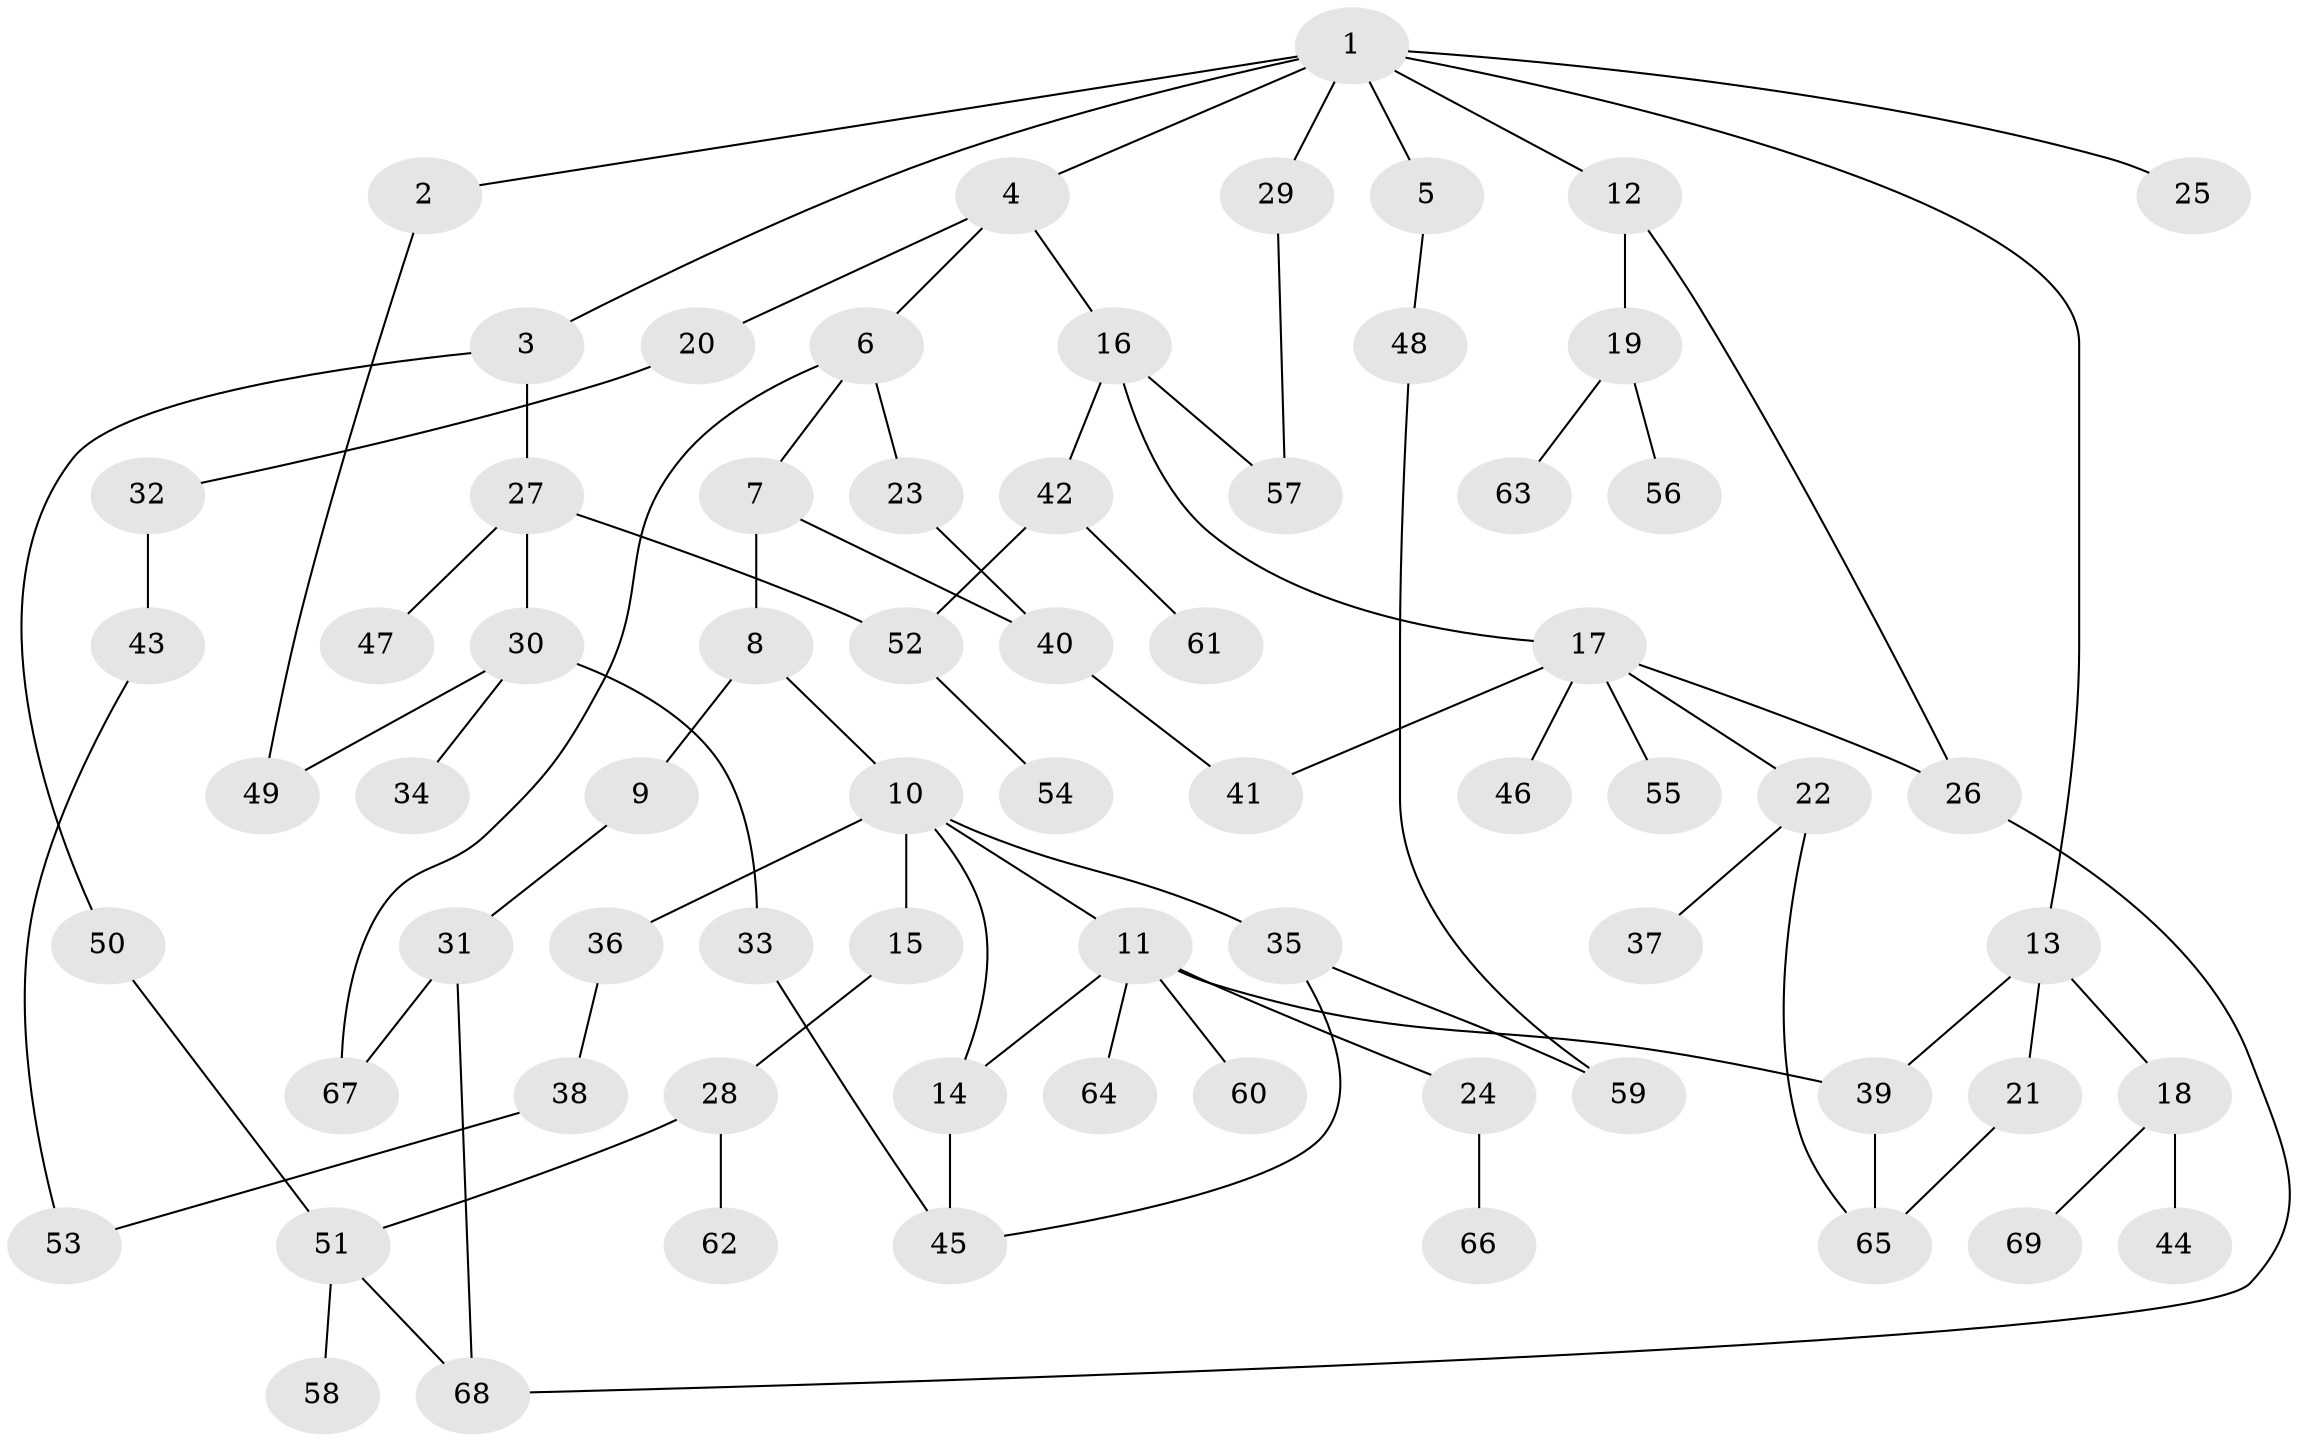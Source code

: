 // Generated by graph-tools (version 1.1) at 2025/34/03/09/25 02:34:09]
// undirected, 69 vertices, 86 edges
graph export_dot {
graph [start="1"]
  node [color=gray90,style=filled];
  1;
  2;
  3;
  4;
  5;
  6;
  7;
  8;
  9;
  10;
  11;
  12;
  13;
  14;
  15;
  16;
  17;
  18;
  19;
  20;
  21;
  22;
  23;
  24;
  25;
  26;
  27;
  28;
  29;
  30;
  31;
  32;
  33;
  34;
  35;
  36;
  37;
  38;
  39;
  40;
  41;
  42;
  43;
  44;
  45;
  46;
  47;
  48;
  49;
  50;
  51;
  52;
  53;
  54;
  55;
  56;
  57;
  58;
  59;
  60;
  61;
  62;
  63;
  64;
  65;
  66;
  67;
  68;
  69;
  1 -- 2;
  1 -- 3;
  1 -- 4;
  1 -- 5;
  1 -- 12;
  1 -- 13;
  1 -- 25;
  1 -- 29;
  2 -- 49;
  3 -- 27;
  3 -- 50;
  4 -- 6;
  4 -- 16;
  4 -- 20;
  5 -- 48;
  6 -- 7;
  6 -- 23;
  6 -- 67;
  7 -- 8;
  7 -- 40;
  8 -- 9;
  8 -- 10;
  9 -- 31;
  10 -- 11;
  10 -- 14;
  10 -- 15;
  10 -- 35;
  10 -- 36;
  11 -- 24;
  11 -- 60;
  11 -- 64;
  11 -- 39;
  11 -- 14;
  12 -- 19;
  12 -- 26;
  13 -- 18;
  13 -- 21;
  13 -- 39;
  14 -- 45;
  15 -- 28;
  16 -- 17;
  16 -- 42;
  16 -- 57;
  17 -- 22;
  17 -- 26;
  17 -- 41;
  17 -- 46;
  17 -- 55;
  18 -- 44;
  18 -- 69;
  19 -- 56;
  19 -- 63;
  20 -- 32;
  21 -- 65;
  22 -- 37;
  22 -- 65;
  23 -- 40;
  24 -- 66;
  26 -- 68;
  27 -- 30;
  27 -- 47;
  27 -- 52;
  28 -- 62;
  28 -- 51;
  29 -- 57;
  30 -- 33;
  30 -- 34;
  30 -- 49;
  31 -- 67;
  31 -- 68;
  32 -- 43;
  33 -- 45;
  35 -- 59;
  35 -- 45;
  36 -- 38;
  38 -- 53;
  39 -- 65;
  40 -- 41;
  42 -- 61;
  42 -- 52;
  43 -- 53;
  48 -- 59;
  50 -- 51;
  51 -- 58;
  51 -- 68;
  52 -- 54;
}
